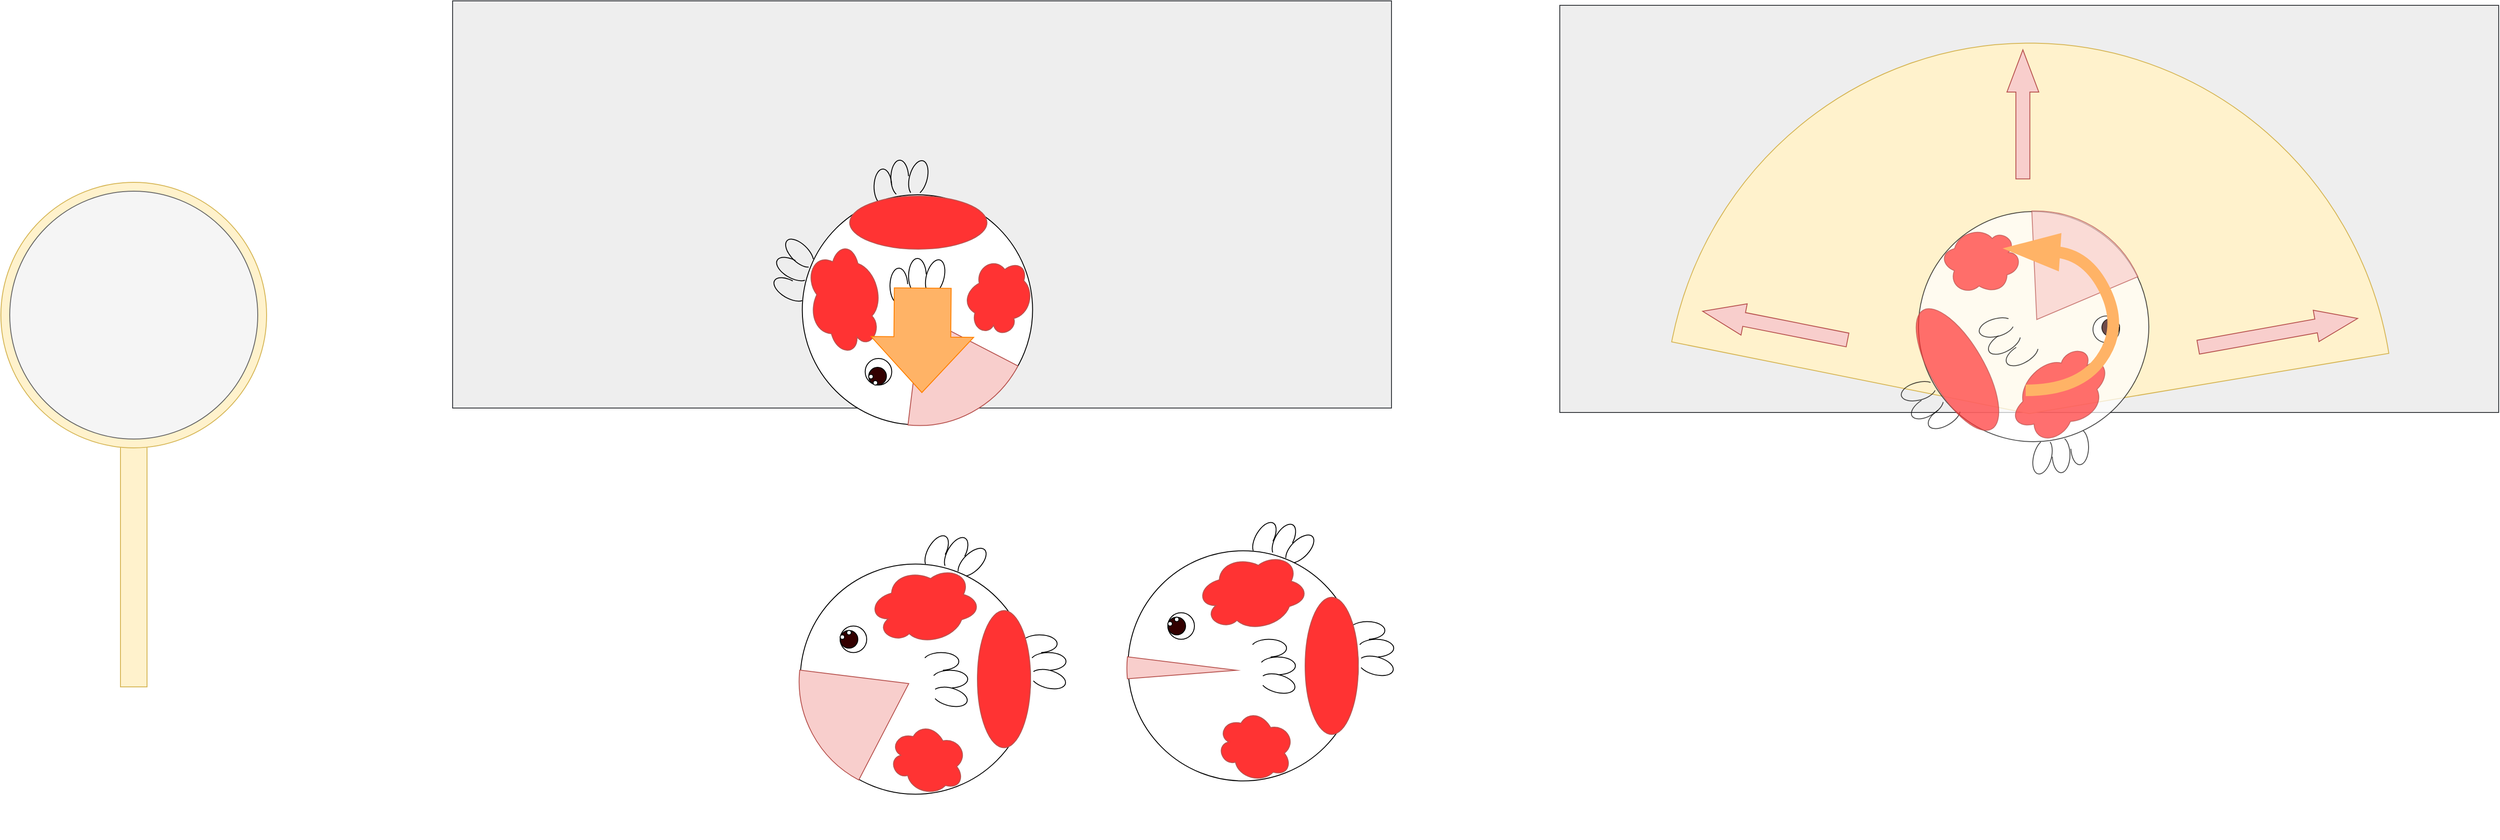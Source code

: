 <mxfile version="28.2.8">
  <diagram name="ページ1" id="h6BSBuVW8RNlUnqzb2uo">
    <mxGraphModel dx="2951" dy="1644" grid="1" gridSize="10" guides="1" tooltips="1" connect="1" arrows="1" fold="1" page="1" pageScale="1" pageWidth="827" pageHeight="1169" math="0" shadow="0">
      <root>
        <mxCell id="0" />
        <mxCell id="1" parent="0" />
        <mxCell id="lIJobrntEl2XQwatzy8e-2" value="" style="rounded=0;whiteSpace=wrap;html=1;fillColor=#eeeeee;strokeColor=#36393d;" vertex="1" parent="1">
          <mxGeometry x="900" y="125" width="1060" height="460" as="geometry" />
        </mxCell>
        <mxCell id="rI_zgyPLla_FLTqvw-kM-3" value="" style="rounded=0;whiteSpace=wrap;html=1;fillColor=#fff2cc;strokeColor=#d6b656;" parent="1" vertex="1">
          <mxGeometry x="525" y="620" width="30" height="280" as="geometry" />
        </mxCell>
        <mxCell id="rI_zgyPLla_FLTqvw-kM-1" value="" style="ellipse;whiteSpace=wrap;html=1;aspect=fixed;fillColor=#fff2cc;strokeColor=#d6b656;" parent="1" vertex="1">
          <mxGeometry x="390" y="330" width="300" height="300" as="geometry" />
        </mxCell>
        <mxCell id="rI_zgyPLla_FLTqvw-kM-2" value="" style="ellipse;whiteSpace=wrap;html=1;aspect=fixed;fillColor=#f5f5f5;fontColor=#333333;strokeColor=#666666;" parent="1" vertex="1">
          <mxGeometry x="400" y="340" width="280" height="280" as="geometry" />
        </mxCell>
        <mxCell id="lIJobrntEl2XQwatzy8e-4" value="" style="ellipse;whiteSpace=wrap;html=1;aspect=fixed;" vertex="1" parent="1">
          <mxGeometry x="1292.509" y="761.27" width="260" height="260" as="geometry" />
        </mxCell>
        <mxCell id="lIJobrntEl2XQwatzy8e-5" value="" style="ellipse;whiteSpace=wrap;html=1;aspect=fixed;" vertex="1" parent="1">
          <mxGeometry x="1337.509" y="831.27" width="30" height="30" as="geometry" />
        </mxCell>
        <mxCell id="lIJobrntEl2XQwatzy8e-6" value="" style="verticalLabelPosition=bottom;verticalAlign=top;html=1;shape=mxgraph.basic.pie;startAngle=0.702;endAngle=0.893;rotation=-45;fillColor=#f8cecc;strokeColor=#b85450;" vertex="1" parent="1">
          <mxGeometry x="1292.509" y="771.27" width="245" height="250" as="geometry" />
        </mxCell>
        <mxCell id="lIJobrntEl2XQwatzy8e-7" value="" style="verticalLabelPosition=bottom;verticalAlign=top;html=1;shape=mxgraph.basic.arc;startAngle=0.315;endAngle=0.984;rotation=-180;fillColor=#FFFFFF;" vertex="1" parent="1">
          <mxGeometry x="1542.509" y="841.27" width="40" height="20" as="geometry" />
        </mxCell>
        <mxCell id="lIJobrntEl2XQwatzy8e-8" value="" style="verticalLabelPosition=bottom;verticalAlign=top;html=1;shape=mxgraph.basic.arc;startAngle=0.315;endAngle=0.984;rotation=-180;fillColor=#FFFFFF;" vertex="1" parent="1">
          <mxGeometry x="1552.509" y="861.27" width="40" height="20" as="geometry" />
        </mxCell>
        <mxCell id="lIJobrntEl2XQwatzy8e-9" value="" style="verticalLabelPosition=bottom;verticalAlign=top;html=1;shape=mxgraph.basic.arc;startAngle=0.315;endAngle=0.144;rotation=-165;fillColor=#FFFFFF;" vertex="1" parent="1">
          <mxGeometry x="1552.509" y="881.27" width="40" height="20" as="geometry" />
        </mxCell>
        <mxCell id="lIJobrntEl2XQwatzy8e-10" value="" style="group;rotation=-60;" vertex="1" connectable="0" parent="1">
          <mxGeometry x="1442.509" y="721.27" width="51.907" height="64.836" as="geometry" />
        </mxCell>
        <mxCell id="lIJobrntEl2XQwatzy8e-11" value="" style="verticalLabelPosition=bottom;verticalAlign=top;html=1;shape=mxgraph.basic.arc;startAngle=0.315;endAngle=0.984;rotation=-240;" vertex="1" parent="lIJobrntEl2XQwatzy8e-10">
          <mxGeometry x="-16" y="16" width="40" height="20" as="geometry" />
        </mxCell>
        <mxCell id="lIJobrntEl2XQwatzy8e-12" value="" style="verticalLabelPosition=bottom;verticalAlign=top;html=1;shape=mxgraph.basic.arc;startAngle=0.315;endAngle=0.984;rotation=-240;" vertex="1" parent="lIJobrntEl2XQwatzy8e-10">
          <mxGeometry x="6" y="18" width="40" height="20" as="geometry" />
        </mxCell>
        <mxCell id="lIJobrntEl2XQwatzy8e-13" value="" style="verticalLabelPosition=bottom;verticalAlign=top;html=1;shape=mxgraph.basic.arc;startAngle=0.315;endAngle=0.144;rotation=-225;" vertex="1" parent="lIJobrntEl2XQwatzy8e-10">
          <mxGeometry x="24" y="28" width="40" height="20" as="geometry" />
        </mxCell>
        <mxCell id="lIJobrntEl2XQwatzy8e-14" value="" style="ellipse;whiteSpace=wrap;html=1;fillColor=#FF3333;strokeColor=#b85450;" vertex="1" parent="1">
          <mxGeometry x="1492.509" y="813.77" width="60" height="155" as="geometry" />
        </mxCell>
        <mxCell id="lIJobrntEl2XQwatzy8e-15" value="" style="verticalLabelPosition=bottom;verticalAlign=top;html=1;shape=mxgraph.basic.arc;startAngle=0.315;endAngle=0.984;rotation=-180;" vertex="1" parent="1">
          <mxGeometry x="1431.509" y="861.27" width="40" height="20" as="geometry" />
        </mxCell>
        <mxCell id="lIJobrntEl2XQwatzy8e-16" value="" style="verticalLabelPosition=bottom;verticalAlign=top;html=1;shape=mxgraph.basic.arc;startAngle=0.315;endAngle=0.984;rotation=-180;" vertex="1" parent="1">
          <mxGeometry x="1441.509" y="881.27" width="40" height="20" as="geometry" />
        </mxCell>
        <mxCell id="lIJobrntEl2XQwatzy8e-17" value="" style="verticalLabelPosition=bottom;verticalAlign=top;html=1;shape=mxgraph.basic.arc;startAngle=0.315;endAngle=0.144;rotation=-165;" vertex="1" parent="1">
          <mxGeometry x="1441.509" y="901.27" width="40" height="20" as="geometry" />
        </mxCell>
        <mxCell id="lIJobrntEl2XQwatzy8e-18" value="" style="ellipse;shape=cloud;whiteSpace=wrap;html=1;fillColor=#FF3333;strokeColor=#b85450;rotation=-15;" vertex="1" parent="1">
          <mxGeometry x="1369.019" y="762.72" width="125" height="90" as="geometry" />
        </mxCell>
        <mxCell id="lIJobrntEl2XQwatzy8e-19" value="" style="ellipse;whiteSpace=wrap;html=1;aspect=fixed;fillColor=#330000;" vertex="1" parent="1">
          <mxGeometry x="1337.509" y="836.27" width="20" height="20" as="geometry" />
        </mxCell>
        <mxCell id="lIJobrntEl2XQwatzy8e-20" value="" style="ellipse;shape=cloud;whiteSpace=wrap;html=1;fillColor=#FF3333;strokeColor=#b85450;rotation=15;" vertex="1" parent="1">
          <mxGeometry x="1391.509" y="941.27" width="90" height="80" as="geometry" />
        </mxCell>
        <mxCell id="lIJobrntEl2XQwatzy8e-21" value="" style="ellipse;whiteSpace=wrap;html=1;aspect=fixed;fontSize=6;" vertex="1" parent="1">
          <mxGeometry x="1337.509" y="841.27" width="5" height="5" as="geometry" />
        </mxCell>
        <mxCell id="lIJobrntEl2XQwatzy8e-22" value="" style="ellipse;whiteSpace=wrap;html=1;aspect=fixed;fontSize=6;" vertex="1" parent="1">
          <mxGeometry x="1345.009" y="836.27" width="5" height="5" as="geometry" />
        </mxCell>
        <mxCell id="lIJobrntEl2XQwatzy8e-23" value="" style="ellipse;whiteSpace=wrap;html=1;aspect=fixed;" vertex="1" parent="1">
          <mxGeometry x="1662.508" y="746.267" width="260" height="260" as="geometry" />
        </mxCell>
        <mxCell id="lIJobrntEl2XQwatzy8e-24" value="" style="ellipse;whiteSpace=wrap;html=1;aspect=fixed;" vertex="1" parent="1">
          <mxGeometry x="1707.508" y="816.267" width="30" height="30" as="geometry" />
        </mxCell>
        <mxCell id="lIJobrntEl2XQwatzy8e-25" value="" style="verticalLabelPosition=bottom;verticalAlign=top;html=1;shape=mxgraph.basic.pie;startAngle=0.861;endAngle=0.893;rotation=-45;fillColor=#f8cecc;strokeColor=#b85450;" vertex="1" parent="1">
          <mxGeometry x="1662.508" y="756.267" width="245" height="250" as="geometry" />
        </mxCell>
        <mxCell id="lIJobrntEl2XQwatzy8e-26" value="" style="verticalLabelPosition=bottom;verticalAlign=top;html=1;shape=mxgraph.basic.arc;startAngle=0.315;endAngle=0.984;rotation=-180;fillColor=#FFFFFF;" vertex="1" parent="1">
          <mxGeometry x="1912.508" y="826.267" width="40" height="20" as="geometry" />
        </mxCell>
        <mxCell id="lIJobrntEl2XQwatzy8e-27" value="" style="verticalLabelPosition=bottom;verticalAlign=top;html=1;shape=mxgraph.basic.arc;startAngle=0.315;endAngle=0.984;rotation=-180;fillColor=#FFFFFF;" vertex="1" parent="1">
          <mxGeometry x="1922.508" y="846.267" width="40" height="20" as="geometry" />
        </mxCell>
        <mxCell id="lIJobrntEl2XQwatzy8e-28" value="" style="verticalLabelPosition=bottom;verticalAlign=top;html=1;shape=mxgraph.basic.arc;startAngle=0.315;endAngle=0.144;rotation=-165;fillColor=#FFFFFF;" vertex="1" parent="1">
          <mxGeometry x="1922.508" y="866.267" width="40" height="20" as="geometry" />
        </mxCell>
        <mxCell id="lIJobrntEl2XQwatzy8e-29" value="" style="group;rotation=-60;" vertex="1" connectable="0" parent="1">
          <mxGeometry x="1812.508" y="706.267" width="51.907" height="64.836" as="geometry" />
        </mxCell>
        <mxCell id="lIJobrntEl2XQwatzy8e-30" value="" style="verticalLabelPosition=bottom;verticalAlign=top;html=1;shape=mxgraph.basic.arc;startAngle=0.315;endAngle=0.984;rotation=-240;" vertex="1" parent="lIJobrntEl2XQwatzy8e-29">
          <mxGeometry x="-16" y="16" width="40" height="20" as="geometry" />
        </mxCell>
        <mxCell id="lIJobrntEl2XQwatzy8e-31" value="" style="verticalLabelPosition=bottom;verticalAlign=top;html=1;shape=mxgraph.basic.arc;startAngle=0.315;endAngle=0.984;rotation=-240;" vertex="1" parent="lIJobrntEl2XQwatzy8e-29">
          <mxGeometry x="6" y="18" width="40" height="20" as="geometry" />
        </mxCell>
        <mxCell id="lIJobrntEl2XQwatzy8e-32" value="" style="verticalLabelPosition=bottom;verticalAlign=top;html=1;shape=mxgraph.basic.arc;startAngle=0.315;endAngle=0.144;rotation=-225;" vertex="1" parent="lIJobrntEl2XQwatzy8e-29">
          <mxGeometry x="24" y="28" width="40" height="20" as="geometry" />
        </mxCell>
        <mxCell id="lIJobrntEl2XQwatzy8e-33" value="" style="ellipse;whiteSpace=wrap;html=1;fillColor=#FF3333;strokeColor=#b85450;" vertex="1" parent="1">
          <mxGeometry x="1862.508" y="798.767" width="60" height="155" as="geometry" />
        </mxCell>
        <mxCell id="lIJobrntEl2XQwatzy8e-34" value="" style="verticalLabelPosition=bottom;verticalAlign=top;html=1;shape=mxgraph.basic.arc;startAngle=0.315;endAngle=0.984;rotation=-180;" vertex="1" parent="1">
          <mxGeometry x="1801.508" y="846.267" width="40" height="20" as="geometry" />
        </mxCell>
        <mxCell id="lIJobrntEl2XQwatzy8e-35" value="" style="verticalLabelPosition=bottom;verticalAlign=top;html=1;shape=mxgraph.basic.arc;startAngle=0.315;endAngle=0.984;rotation=-180;" vertex="1" parent="1">
          <mxGeometry x="1811.508" y="866.267" width="40" height="20" as="geometry" />
        </mxCell>
        <mxCell id="lIJobrntEl2XQwatzy8e-36" value="" style="verticalLabelPosition=bottom;verticalAlign=top;html=1;shape=mxgraph.basic.arc;startAngle=0.315;endAngle=0.144;rotation=-165;" vertex="1" parent="1">
          <mxGeometry x="1811.508" y="886.267" width="40" height="20" as="geometry" />
        </mxCell>
        <mxCell id="lIJobrntEl2XQwatzy8e-37" value="" style="ellipse;shape=cloud;whiteSpace=wrap;html=1;fillColor=#FF3333;strokeColor=#b85450;rotation=-15;" vertex="1" parent="1">
          <mxGeometry x="1739.018" y="747.717" width="125" height="90" as="geometry" />
        </mxCell>
        <mxCell id="lIJobrntEl2XQwatzy8e-38" value="" style="ellipse;whiteSpace=wrap;html=1;aspect=fixed;fillColor=#330000;" vertex="1" parent="1">
          <mxGeometry x="1707.508" y="821.267" width="20" height="20" as="geometry" />
        </mxCell>
        <mxCell id="lIJobrntEl2XQwatzy8e-39" value="" style="ellipse;shape=cloud;whiteSpace=wrap;html=1;fillColor=#FF3333;strokeColor=#b85450;rotation=15;" vertex="1" parent="1">
          <mxGeometry x="1761.508" y="926.267" width="90" height="80" as="geometry" />
        </mxCell>
        <mxCell id="lIJobrntEl2XQwatzy8e-40" value="" style="ellipse;whiteSpace=wrap;html=1;aspect=fixed;fontSize=6;" vertex="1" parent="1">
          <mxGeometry x="1707.508" y="826.267" width="5" height="5" as="geometry" />
        </mxCell>
        <mxCell id="lIJobrntEl2XQwatzy8e-41" value="" style="ellipse;whiteSpace=wrap;html=1;aspect=fixed;fontSize=6;" vertex="1" parent="1">
          <mxGeometry x="1715.008" y="821.267" width="5" height="5" as="geometry" />
        </mxCell>
        <mxCell id="lIJobrntEl2XQwatzy8e-60" value="" style="group;rotation=-90;" vertex="1" connectable="0" parent="1">
          <mxGeometry x="1252.79" y="304.99" width="354.416" height="350.018" as="geometry" />
        </mxCell>
        <mxCell id="lIJobrntEl2XQwatzy8e-42" value="" style="ellipse;whiteSpace=wrap;html=1;aspect=fixed;rotation=-90;" vertex="1" parent="lIJobrntEl2XQwatzy8e-60">
          <mxGeometry x="42" y="39" width="260" height="260" as="geometry" />
        </mxCell>
        <mxCell id="lIJobrntEl2XQwatzy8e-43" value="" style="ellipse;whiteSpace=wrap;html=1;aspect=fixed;rotation=-90;" vertex="1" parent="lIJobrntEl2XQwatzy8e-60">
          <mxGeometry x="113" y="224" width="30" height="30" as="geometry" />
        </mxCell>
        <mxCell id="lIJobrntEl2XQwatzy8e-44" value="" style="verticalLabelPosition=bottom;verticalAlign=top;html=1;shape=mxgraph.basic.pie;startAngle=0.702;endAngle=0.893;rotation=-135;fillColor=#f8cecc;strokeColor=#b85450;" vertex="1" parent="lIJobrntEl2XQwatzy8e-60">
          <mxGeometry x="54" y="51" width="245" height="250" as="geometry" />
        </mxCell>
        <mxCell id="lIJobrntEl2XQwatzy8e-45" value="" style="verticalLabelPosition=bottom;verticalAlign=top;html=1;shape=mxgraph.basic.arc;startAngle=0.315;endAngle=0.984;rotation=-270;fillColor=#FFFFFF;" vertex="1" parent="lIJobrntEl2XQwatzy8e-60">
          <mxGeometry x="113" y="20" width="40" height="20" as="geometry" />
        </mxCell>
        <mxCell id="lIJobrntEl2XQwatzy8e-46" value="" style="verticalLabelPosition=bottom;verticalAlign=top;html=1;shape=mxgraph.basic.arc;startAngle=0.315;endAngle=0.984;rotation=-270;fillColor=#FFFFFF;" vertex="1" parent="lIJobrntEl2XQwatzy8e-60">
          <mxGeometry x="132" y="10" width="40" height="20" as="geometry" />
        </mxCell>
        <mxCell id="lIJobrntEl2XQwatzy8e-47" value="" style="verticalLabelPosition=bottom;verticalAlign=top;html=1;shape=mxgraph.basic.arc;startAngle=0.315;endAngle=0.144;rotation=-255;fillColor=#FFFFFF;" vertex="1" parent="lIJobrntEl2XQwatzy8e-60">
          <mxGeometry x="153" y="10" width="40" height="20" as="geometry" />
        </mxCell>
        <mxCell id="lIJobrntEl2XQwatzy8e-48" value="" style="verticalLabelPosition=bottom;verticalAlign=top;html=1;shape=mxgraph.basic.arc;startAngle=0.315;endAngle=0.984;rotation=-330;" vertex="1" parent="lIJobrntEl2XQwatzy8e-60">
          <mxGeometry x="8" y="136" width="40" height="20" as="geometry" />
        </mxCell>
        <mxCell id="lIJobrntEl2XQwatzy8e-49" value="" style="verticalLabelPosition=bottom;verticalAlign=top;html=1;shape=mxgraph.basic.arc;startAngle=0.315;endAngle=0.984;rotation=-330;" vertex="1" parent="lIJobrntEl2XQwatzy8e-60">
          <mxGeometry x="11" y="113" width="40" height="20" as="geometry" />
        </mxCell>
        <mxCell id="lIJobrntEl2XQwatzy8e-50" value="" style="verticalLabelPosition=bottom;verticalAlign=top;html=1;shape=mxgraph.basic.arc;startAngle=0.315;endAngle=0.144;rotation=-315;" vertex="1" parent="lIJobrntEl2XQwatzy8e-60">
          <mxGeometry x="19" y="95" width="40" height="20" as="geometry" />
        </mxCell>
        <mxCell id="lIJobrntEl2XQwatzy8e-51" value="" style="ellipse;whiteSpace=wrap;html=1;fillColor=#FF3333;strokeColor=#b85450;rotation=-90;" vertex="1" parent="lIJobrntEl2XQwatzy8e-60">
          <mxGeometry x="143" y="-7" width="60" height="155" as="geometry" />
        </mxCell>
        <mxCell id="lIJobrntEl2XQwatzy8e-52" value="" style="verticalLabelPosition=bottom;verticalAlign=top;html=1;shape=mxgraph.basic.arc;startAngle=0.315;endAngle=0.984;rotation=-270;" vertex="1" parent="lIJobrntEl2XQwatzy8e-60">
          <mxGeometry x="131" y="132" width="40" height="20" as="geometry" />
        </mxCell>
        <mxCell id="lIJobrntEl2XQwatzy8e-53" value="" style="verticalLabelPosition=bottom;verticalAlign=top;html=1;shape=mxgraph.basic.arc;startAngle=0.315;endAngle=0.984;rotation=-270;" vertex="1" parent="lIJobrntEl2XQwatzy8e-60">
          <mxGeometry x="152" y="121" width="40" height="20" as="geometry" />
        </mxCell>
        <mxCell id="lIJobrntEl2XQwatzy8e-54" value="" style="verticalLabelPosition=bottom;verticalAlign=top;html=1;shape=mxgraph.basic.arc;startAngle=0.315;endAngle=0.144;rotation=-255;" vertex="1" parent="lIJobrntEl2XQwatzy8e-60">
          <mxGeometry x="172" y="122" width="40" height="20" as="geometry" />
        </mxCell>
        <mxCell id="lIJobrntEl2XQwatzy8e-55" value="" style="ellipse;shape=cloud;whiteSpace=wrap;html=1;fillColor=#FF3333;strokeColor=#b85450;rotation=-105;" vertex="1" parent="lIJobrntEl2XQwatzy8e-60">
          <mxGeometry x="26" y="115" width="125" height="90" as="geometry" />
        </mxCell>
        <mxCell id="lIJobrntEl2XQwatzy8e-56" value="" style="ellipse;whiteSpace=wrap;html=1;aspect=fixed;fillColor=#330000;rotation=-90;" vertex="1" parent="lIJobrntEl2XQwatzy8e-60">
          <mxGeometry x="117" y="234" width="20" height="20" as="geometry" />
        </mxCell>
        <mxCell id="lIJobrntEl2XQwatzy8e-57" value="" style="ellipse;shape=cloud;whiteSpace=wrap;html=1;fillColor=#FF3333;strokeColor=#b85450;rotation=-75;" vertex="1" parent="lIJobrntEl2XQwatzy8e-60">
          <mxGeometry x="217" y="116" width="90" height="80" as="geometry" />
        </mxCell>
        <mxCell id="lIJobrntEl2XQwatzy8e-58" value="" style="ellipse;whiteSpace=wrap;html=1;aspect=fixed;fontSize=6;rotation=-90;" vertex="1" parent="lIJobrntEl2XQwatzy8e-60">
          <mxGeometry x="122" y="249" width="5" height="5" as="geometry" />
        </mxCell>
        <mxCell id="lIJobrntEl2XQwatzy8e-59" value="" style="ellipse;whiteSpace=wrap;html=1;aspect=fixed;fontSize=6;rotation=-90;" vertex="1" parent="lIJobrntEl2XQwatzy8e-60">
          <mxGeometry x="117" y="242" width="5" height="5" as="geometry" />
        </mxCell>
        <mxCell id="lIJobrntEl2XQwatzy8e-61" value="" style="shape=flexArrow;endArrow=classic;html=1;rounded=0;endWidth=50.694;endSize=20.625;width=64.167;fillColor=#FFB366;strokeColor=#FF8000;" edge="1" parent="lIJobrntEl2XQwatzy8e-60">
          <mxGeometry width="50" height="50" relative="1" as="geometry">
            <mxPoint x="178" y="144" as="sourcePoint" />
            <mxPoint x="177" y="263" as="targetPoint" />
          </mxGeometry>
        </mxCell>
        <mxCell id="lIJobrntEl2XQwatzy8e-62" value="" style="rounded=0;whiteSpace=wrap;html=1;fillColor=#eeeeee;strokeColor=#36393d;" vertex="1" parent="1">
          <mxGeometry x="2150" y="130" width="1060" height="460" as="geometry" />
        </mxCell>
        <mxCell id="lIJobrntEl2XQwatzy8e-70" value="" style="group" vertex="1" connectable="0" parent="1">
          <mxGeometry x="2265" y="176.27" width="830" height="830" as="geometry" />
        </mxCell>
        <mxCell id="lIJobrntEl2XQwatzy8e-66" value="" style="verticalLabelPosition=bottom;verticalAlign=top;html=1;shape=mxgraph.basic.pie;startAngle=0.531;endAngle=0.974;rotation=90;fillColor=#fff2cc;strokeColor=#d6b656;" vertex="1" parent="lIJobrntEl2XQwatzy8e-70">
          <mxGeometry x="-3.546" y="3.516" width="837.092" height="822.968" as="geometry" />
        </mxCell>
        <mxCell id="lIJobrntEl2XQwatzy8e-67" value="" style="shape=flexArrow;endArrow=classic;html=1;rounded=0;endWidth=19.169;endSize=15.568;width=15.789;fillColor=#f8cecc;strokeColor=#b85450;" edge="1" parent="lIJobrntEl2XQwatzy8e-70">
          <mxGeometry width="50" height="50" relative="1" as="geometry">
            <mxPoint x="210.367" y="331.897" as="sourcePoint" />
            <mxPoint x="45.819" y="299.266" as="targetPoint" />
          </mxGeometry>
        </mxCell>
        <mxCell id="lIJobrntEl2XQwatzy8e-68" value="" style="shape=flexArrow;endArrow=classic;html=1;rounded=0;endWidth=19.169;endSize=15.568;width=15.789;fillColor=#f8cecc;strokeColor=#b85450;" edge="1" parent="lIJobrntEl2XQwatzy8e-70">
          <mxGeometry width="50" height="50" relative="1" as="geometry">
            <mxPoint x="605.284" y="340.055" as="sourcePoint" />
            <mxPoint x="786.288" y="307.424" as="targetPoint" />
          </mxGeometry>
        </mxCell>
        <mxCell id="lIJobrntEl2XQwatzy8e-69" value="" style="shape=flexArrow;endArrow=classic;html=1;rounded=0;endWidth=19.169;endSize=15.568;width=15.789;fillColor=#f8cecc;strokeColor=#b85450;" edge="1" parent="lIJobrntEl2XQwatzy8e-70">
          <mxGeometry width="50" height="50" relative="1" as="geometry">
            <mxPoint x="407.826" y="150.355" as="sourcePoint" />
            <mxPoint x="407.826" y="3.516" as="targetPoint" />
          </mxGeometry>
        </mxCell>
        <mxCell id="lIJobrntEl2XQwatzy8e-76" value="" style="group;rotation=-210;opacity=70;" vertex="1" connectable="0" parent="lIJobrntEl2XQwatzy8e-70">
          <mxGeometry x="245.001" y="133.729" width="354.416" height="350.018" as="geometry" />
        </mxCell>
        <mxCell id="lIJobrntEl2XQwatzy8e-77" value="" style="ellipse;whiteSpace=wrap;html=1;aspect=fixed;rotation=-210;opacity=70;" vertex="1" parent="lIJobrntEl2XQwatzy8e-76">
          <mxGeometry x="45" y="53" width="260" height="260" as="geometry" />
        </mxCell>
        <mxCell id="lIJobrntEl2XQwatzy8e-78" value="" style="ellipse;whiteSpace=wrap;html=1;aspect=fixed;rotation=-210;opacity=70;" vertex="1" parent="lIJobrntEl2XQwatzy8e-76">
          <mxGeometry x="242" y="171" width="30" height="30" as="geometry" />
        </mxCell>
        <mxCell id="lIJobrntEl2XQwatzy8e-79" value="" style="verticalLabelPosition=bottom;verticalAlign=top;html=1;shape=mxgraph.basic.pie;startAngle=0.702;endAngle=0.893;rotation=-255;fillColor=#f8cecc;strokeColor=#b85450;opacity=70;" vertex="1" parent="lIJobrntEl2XQwatzy8e-76">
          <mxGeometry x="56" y="50" width="245" height="250" as="geometry" />
        </mxCell>
        <mxCell id="lIJobrntEl2XQwatzy8e-80" value="" style="verticalLabelPosition=bottom;verticalAlign=top;html=1;shape=mxgraph.basic.arc;startAngle=0.315;endAngle=0.984;rotation=-390;fillColor=#FFFFFF;opacity=70;" vertex="1" parent="lIJobrntEl2XQwatzy8e-76">
          <mxGeometry x="54" y="275" width="40" height="20" as="geometry" />
        </mxCell>
        <mxCell id="lIJobrntEl2XQwatzy8e-81" value="" style="verticalLabelPosition=bottom;verticalAlign=top;html=1;shape=mxgraph.basic.arc;startAngle=0.315;endAngle=0.984;rotation=-390;fillColor=#FFFFFF;opacity=70;" vertex="1" parent="lIJobrntEl2XQwatzy8e-76">
          <mxGeometry x="35" y="264" width="40" height="20" as="geometry" />
        </mxCell>
        <mxCell id="lIJobrntEl2XQwatzy8e-82" value="" style="verticalLabelPosition=bottom;verticalAlign=top;html=1;shape=mxgraph.basic.arc;startAngle=0.315;endAngle=0.144;rotation=-375;fillColor=#FFFFFF;opacity=70;" vertex="1" parent="lIJobrntEl2XQwatzy8e-76">
          <mxGeometry x="25" y="246" width="40" height="20" as="geometry" />
        </mxCell>
        <mxCell id="lIJobrntEl2XQwatzy8e-83" value="" style="verticalLabelPosition=bottom;verticalAlign=top;html=1;shape=mxgraph.basic.arc;startAngle=0.315;endAngle=0.984;rotation=-450;opacity=70;" vertex="1" parent="lIJobrntEl2XQwatzy8e-76">
          <mxGeometry x="207" y="309" width="40" height="20" as="geometry" />
        </mxCell>
        <mxCell id="lIJobrntEl2XQwatzy8e-84" value="" style="verticalLabelPosition=bottom;verticalAlign=top;html=1;shape=mxgraph.basic.arc;startAngle=0.315;endAngle=0.984;rotation=-450;opacity=70;" vertex="1" parent="lIJobrntEl2XQwatzy8e-76">
          <mxGeometry x="186" y="318" width="40" height="20" as="geometry" />
        </mxCell>
        <mxCell id="lIJobrntEl2XQwatzy8e-85" value="" style="verticalLabelPosition=bottom;verticalAlign=top;html=1;shape=mxgraph.basic.arc;startAngle=0.315;endAngle=0.144;rotation=-435;opacity=70;" vertex="1" parent="lIJobrntEl2XQwatzy8e-76">
          <mxGeometry x="165" y="320" width="40" height="20" as="geometry" />
        </mxCell>
        <mxCell id="lIJobrntEl2XQwatzy8e-86" value="" style="ellipse;whiteSpace=wrap;html=1;fillColor=#FF3333;strokeColor=#b85450;rotation=-210;opacity=70;" vertex="1" parent="lIJobrntEl2XQwatzy8e-76">
          <mxGeometry x="59" y="154" width="60" height="155" as="geometry" />
        </mxCell>
        <mxCell id="lIJobrntEl2XQwatzy8e-87" value="" style="verticalLabelPosition=bottom;verticalAlign=top;html=1;shape=mxgraph.basic.arc;startAngle=0.315;endAngle=0.984;rotation=-390;opacity=70;" vertex="1" parent="lIJobrntEl2XQwatzy8e-76">
          <mxGeometry x="142" y="204" width="40" height="20" as="geometry" />
        </mxCell>
        <mxCell id="lIJobrntEl2XQwatzy8e-88" value="" style="verticalLabelPosition=bottom;verticalAlign=top;html=1;shape=mxgraph.basic.arc;startAngle=0.315;endAngle=0.984;rotation=-390;opacity=70;" vertex="1" parent="lIJobrntEl2XQwatzy8e-76">
          <mxGeometry x="122" y="191" width="40" height="20" as="geometry" />
        </mxCell>
        <mxCell id="lIJobrntEl2XQwatzy8e-89" value="" style="verticalLabelPosition=bottom;verticalAlign=top;html=1;shape=mxgraph.basic.arc;startAngle=0.315;endAngle=0.144;rotation=-375;opacity=70;" vertex="1" parent="lIJobrntEl2XQwatzy8e-76">
          <mxGeometry x="113" y="174" width="40" height="20" as="geometry" />
        </mxCell>
        <mxCell id="lIJobrntEl2XQwatzy8e-90" value="" style="ellipse;shape=cloud;whiteSpace=wrap;html=1;fillColor=#FF3333;strokeColor=#b85450;rotation=-225;opacity=70;" vertex="1" parent="lIJobrntEl2XQwatzy8e-76">
          <mxGeometry x="146" y="215" width="125" height="90" as="geometry" />
        </mxCell>
        <mxCell id="lIJobrntEl2XQwatzy8e-91" value="" style="ellipse;whiteSpace=wrap;html=1;aspect=fixed;fillColor=#330000;rotation=-210;opacity=70;" vertex="1" parent="lIJobrntEl2XQwatzy8e-76">
          <mxGeometry x="252" y="174" width="20" height="20" as="geometry" />
        </mxCell>
        <mxCell id="lIJobrntEl2XQwatzy8e-92" value="" style="ellipse;shape=cloud;whiteSpace=wrap;html=1;fillColor=#FF3333;strokeColor=#b85450;rotation=-195;opacity=70;" vertex="1" parent="lIJobrntEl2XQwatzy8e-76">
          <mxGeometry x="73" y="71" width="90" height="80" as="geometry" />
        </mxCell>
        <mxCell id="lIJobrntEl2XQwatzy8e-93" value="" style="ellipse;whiteSpace=wrap;html=1;aspect=fixed;fontSize=6;rotation=-210;opacity=70;" vertex="1" parent="lIJobrntEl2XQwatzy8e-76">
          <mxGeometry x="267" y="180" width="5" height="5" as="geometry" />
        </mxCell>
        <mxCell id="lIJobrntEl2XQwatzy8e-94" value="" style="ellipse;whiteSpace=wrap;html=1;aspect=fixed;fontSize=6;rotation=-210;opacity=70;" vertex="1" parent="lIJobrntEl2XQwatzy8e-76">
          <mxGeometry x="264" y="187" width="5" height="5" as="geometry" />
        </mxCell>
        <mxCell id="lIJobrntEl2XQwatzy8e-75" value="" style="curved=1;endArrow=blockThin;html=1;rounded=0;strokeWidth=13;fillColor=#ffe6cc;strokeColor=#FFB366;endSize=25;endFill=1;" edge="1" parent="lIJobrntEl2XQwatzy8e-76">
          <mxGeometry width="50" height="50" relative="1" as="geometry">
            <mxPoint x="165.999" y="255.011" as="sourcePoint" />
            <mxPoint x="145.999" y="95.011" as="targetPoint" />
            <Array as="points">
              <mxPoint x="225.999" y="255.011" />
              <mxPoint x="275.999" y="185.011" />
              <mxPoint x="235.999" y="101.011" />
            </Array>
          </mxGeometry>
        </mxCell>
      </root>
    </mxGraphModel>
  </diagram>
</mxfile>
